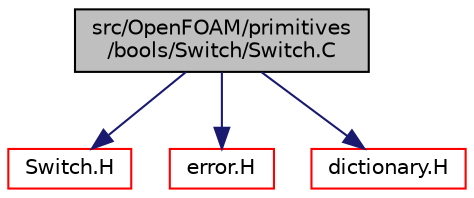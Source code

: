 digraph "src/OpenFOAM/primitives/bools/Switch/Switch.C"
{
  bgcolor="transparent";
  edge [fontname="Helvetica",fontsize="10",labelfontname="Helvetica",labelfontsize="10"];
  node [fontname="Helvetica",fontsize="10",shape=record];
  Node0 [label="src/OpenFOAM/primitives\l/bools/Switch/Switch.C",height=0.2,width=0.4,color="black", fillcolor="grey75", style="filled", fontcolor="black"];
  Node0 -> Node1 [color="midnightblue",fontsize="10",style="solid",fontname="Helvetica"];
  Node1 [label="Switch.H",height=0.2,width=0.4,color="red",URL="$a12926.html"];
  Node0 -> Node18 [color="midnightblue",fontsize="10",style="solid",fontname="Helvetica"];
  Node18 [label="error.H",height=0.2,width=0.4,color="red",URL="$a09629.html"];
  Node0 -> Node47 [color="midnightblue",fontsize="10",style="solid",fontname="Helvetica"];
  Node47 [label="dictionary.H",height=0.2,width=0.4,color="red",URL="$a09506.html"];
}
